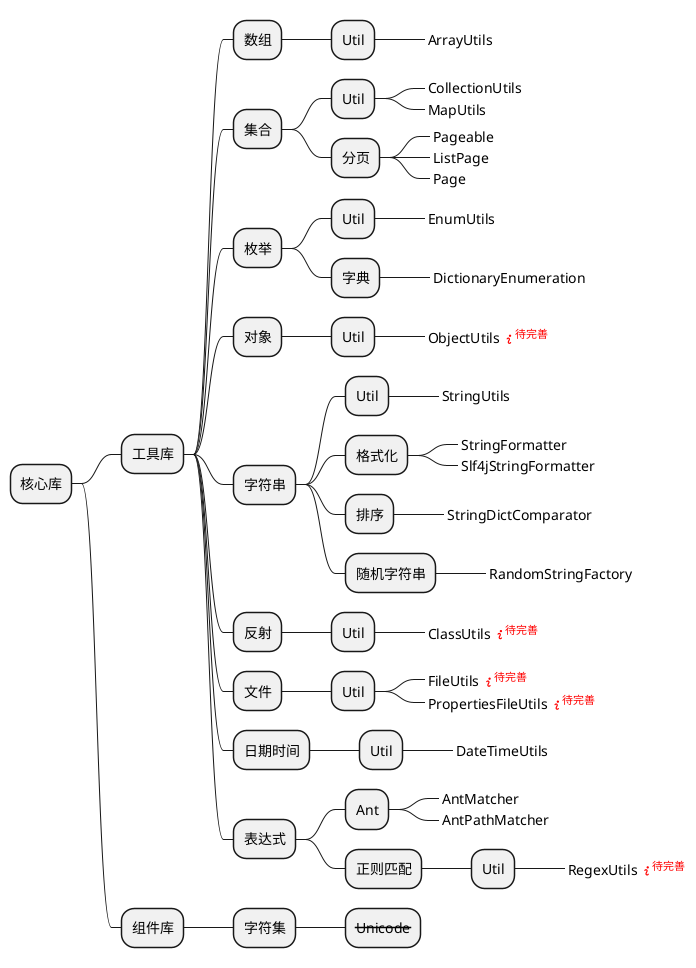 @startmindmap
* 核心库
** 工具库

*** 数组
**** Util
*****_ ArrayUtils

*** 集合
**** Util
*****_ CollectionUtils
*****_ MapUtils
**** 分页
*****_ Pageable
*****_ ListPage
*****_ Page

*** 枚举
**** Util
*****_ EnumUtils
**** 字典
*****_ DictionaryEnumeration

*** 对象
**** Util
*****_ ObjectUtils <font color=red><&info><sup>待完善</sup></font>

*** 字符串
**** Util
*****_ StringUtils
**** 格式化
*****_ StringFormatter
*****_ Slf4jStringFormatter
**** 排序
*****_ StringDictComparator
**** 随机字符串
*****_ RandomStringFactory

*** 反射
**** Util
*****_ ClassUtils <font color=red><&info><sup>待完善</sup></font>

*** 文件
**** Util
*****_ FileUtils <font color=red><&info><sup>待完善</sup></font>
*****_ PropertiesFileUtils <font color=red><&info><sup>待完善</sup></font>


*** 日期时间
**** Util
*****_ DateTimeUtils

*** 表达式
**** Ant
*****_ AntMatcher
*****_ AntPathMatcher
**** 正则匹配
***** Util
******_ RegexUtils <font color=red><&info><sup>待完善</sup></font>

** 组件库

*** 字符集
**** <del>Unicode</del>

@endmindmap